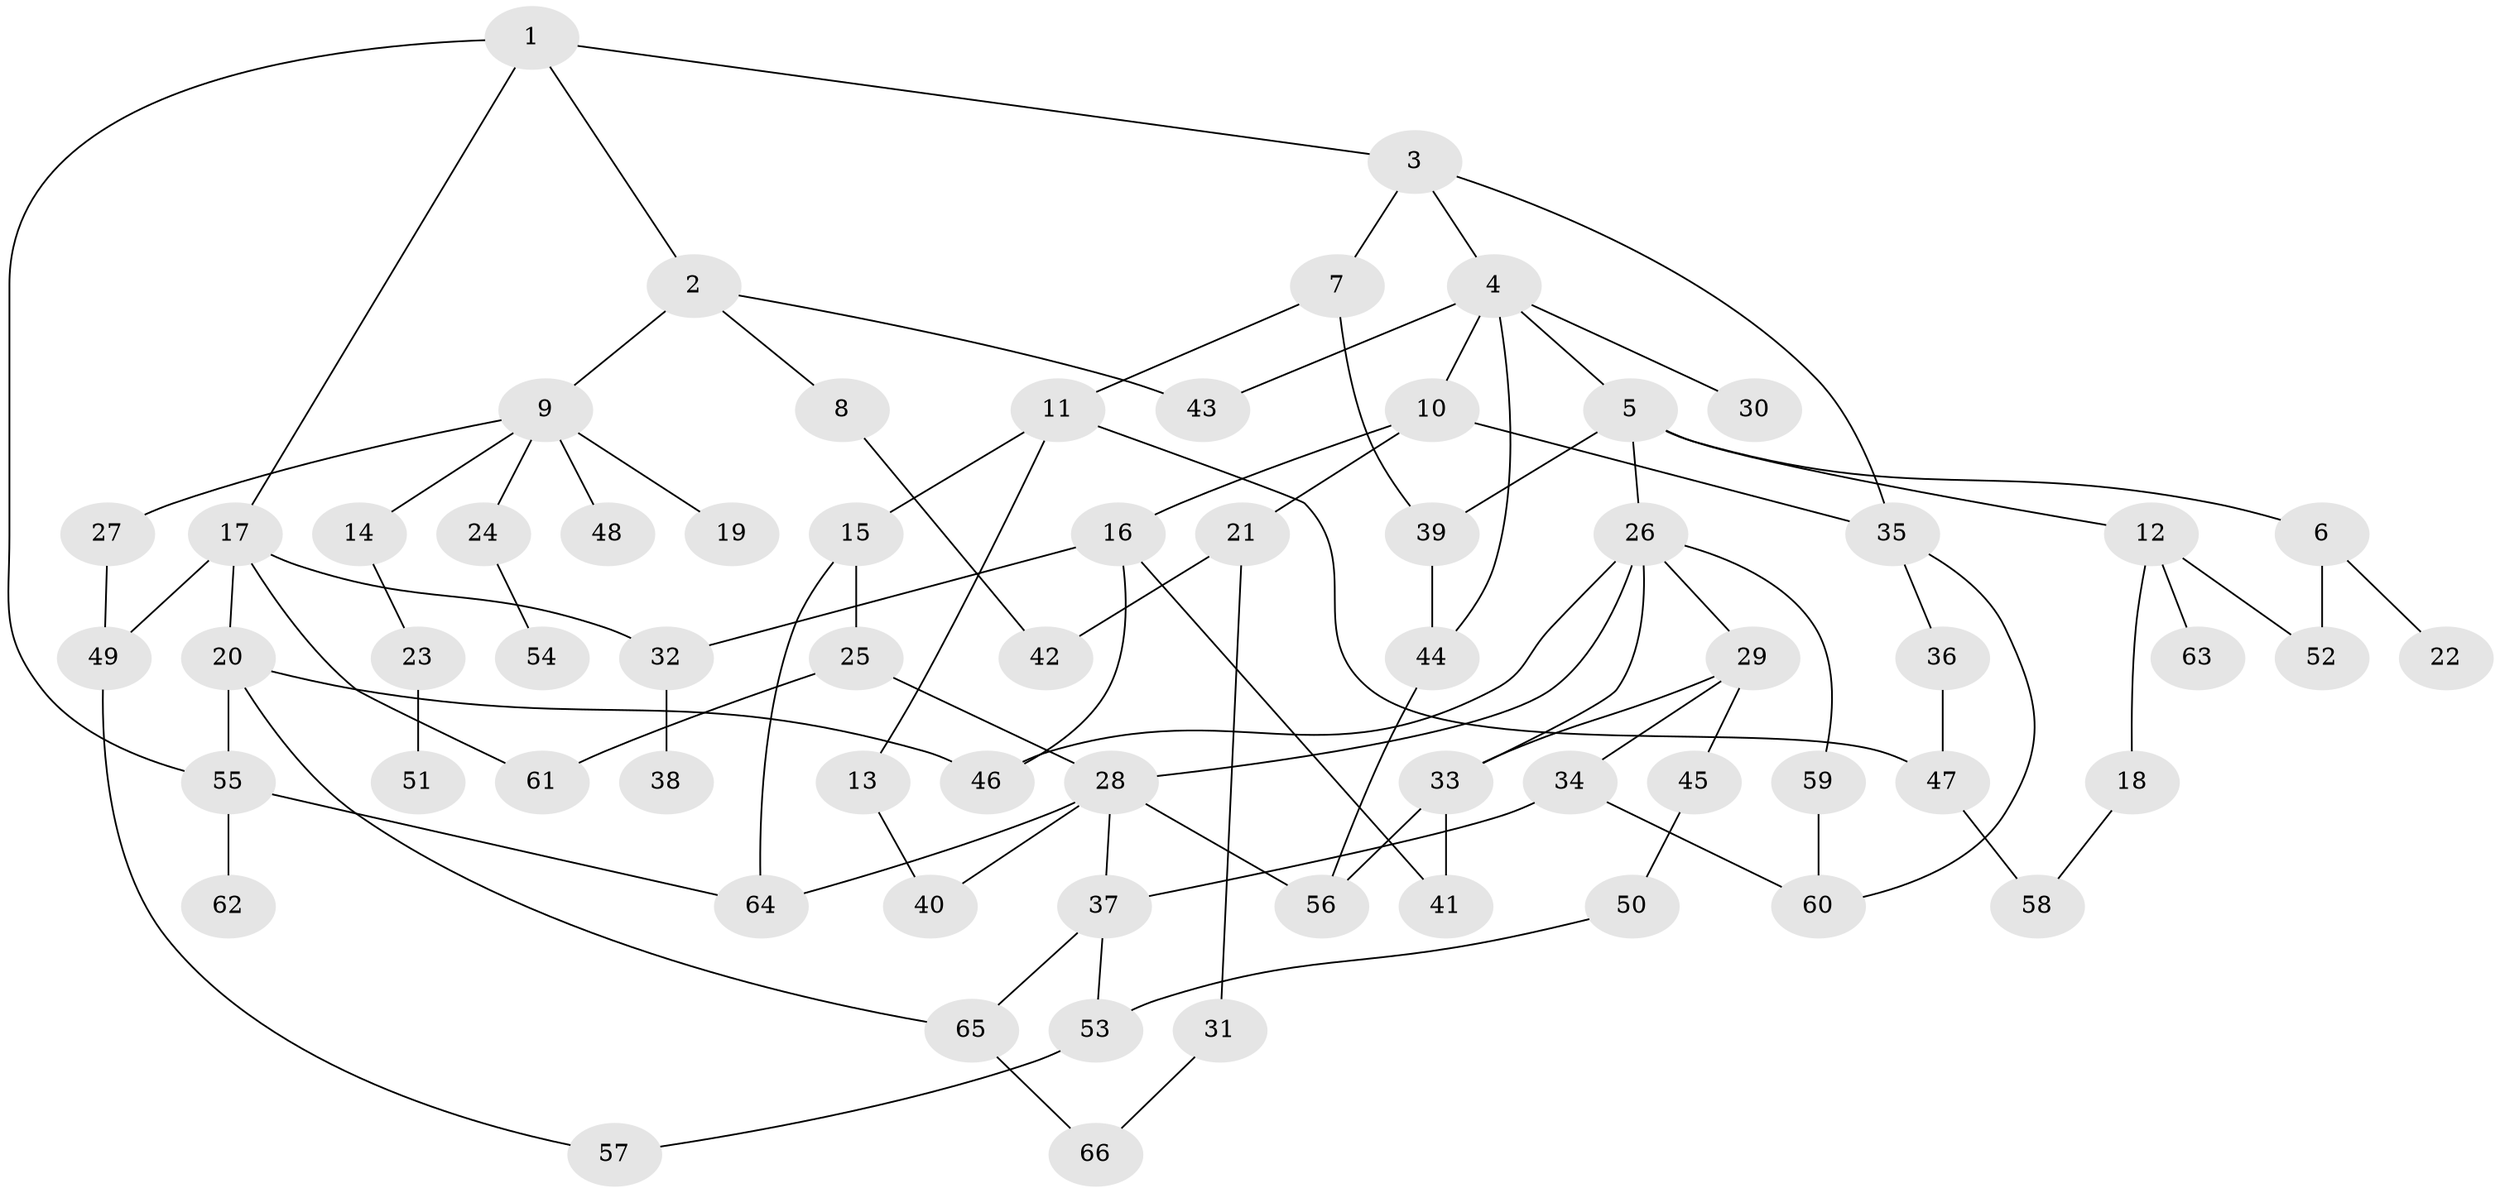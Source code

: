 // coarse degree distribution, {6: 0.047619047619047616, 4: 0.14285714285714285, 8: 0.023809523809523808, 7: 0.07142857142857142, 2: 0.30952380952380953, 5: 0.11904761904761904, 3: 0.14285714285714285, 1: 0.14285714285714285}
// Generated by graph-tools (version 1.1) at 2025/41/03/06/25 10:41:26]
// undirected, 66 vertices, 94 edges
graph export_dot {
graph [start="1"]
  node [color=gray90,style=filled];
  1;
  2;
  3;
  4;
  5;
  6;
  7;
  8;
  9;
  10;
  11;
  12;
  13;
  14;
  15;
  16;
  17;
  18;
  19;
  20;
  21;
  22;
  23;
  24;
  25;
  26;
  27;
  28;
  29;
  30;
  31;
  32;
  33;
  34;
  35;
  36;
  37;
  38;
  39;
  40;
  41;
  42;
  43;
  44;
  45;
  46;
  47;
  48;
  49;
  50;
  51;
  52;
  53;
  54;
  55;
  56;
  57;
  58;
  59;
  60;
  61;
  62;
  63;
  64;
  65;
  66;
  1 -- 2;
  1 -- 3;
  1 -- 17;
  1 -- 55;
  2 -- 8;
  2 -- 9;
  2 -- 43;
  3 -- 4;
  3 -- 7;
  3 -- 35;
  4 -- 5;
  4 -- 10;
  4 -- 30;
  4 -- 44;
  4 -- 43;
  5 -- 6;
  5 -- 12;
  5 -- 26;
  5 -- 39;
  6 -- 22;
  6 -- 52;
  7 -- 11;
  7 -- 39;
  8 -- 42;
  9 -- 14;
  9 -- 19;
  9 -- 24;
  9 -- 27;
  9 -- 48;
  10 -- 16;
  10 -- 21;
  10 -- 35;
  11 -- 13;
  11 -- 15;
  11 -- 47;
  12 -- 18;
  12 -- 63;
  12 -- 52;
  13 -- 40;
  14 -- 23;
  15 -- 25;
  15 -- 64;
  16 -- 32;
  16 -- 41;
  16 -- 46;
  17 -- 20;
  17 -- 49;
  17 -- 61;
  17 -- 32;
  18 -- 58;
  20 -- 65;
  20 -- 46;
  20 -- 55;
  21 -- 31;
  21 -- 42;
  23 -- 51;
  24 -- 54;
  25 -- 61;
  25 -- 28;
  26 -- 28;
  26 -- 29;
  26 -- 33;
  26 -- 46;
  26 -- 59;
  27 -- 49;
  28 -- 56;
  28 -- 40;
  28 -- 64;
  28 -- 37;
  29 -- 34;
  29 -- 45;
  29 -- 33;
  31 -- 66;
  32 -- 38;
  33 -- 41;
  33 -- 56;
  34 -- 37;
  34 -- 60;
  35 -- 36;
  35 -- 60;
  36 -- 47;
  37 -- 53;
  37 -- 65;
  39 -- 44;
  44 -- 56;
  45 -- 50;
  47 -- 58;
  49 -- 57;
  50 -- 53;
  53 -- 57;
  55 -- 62;
  55 -- 64;
  59 -- 60;
  65 -- 66;
}
